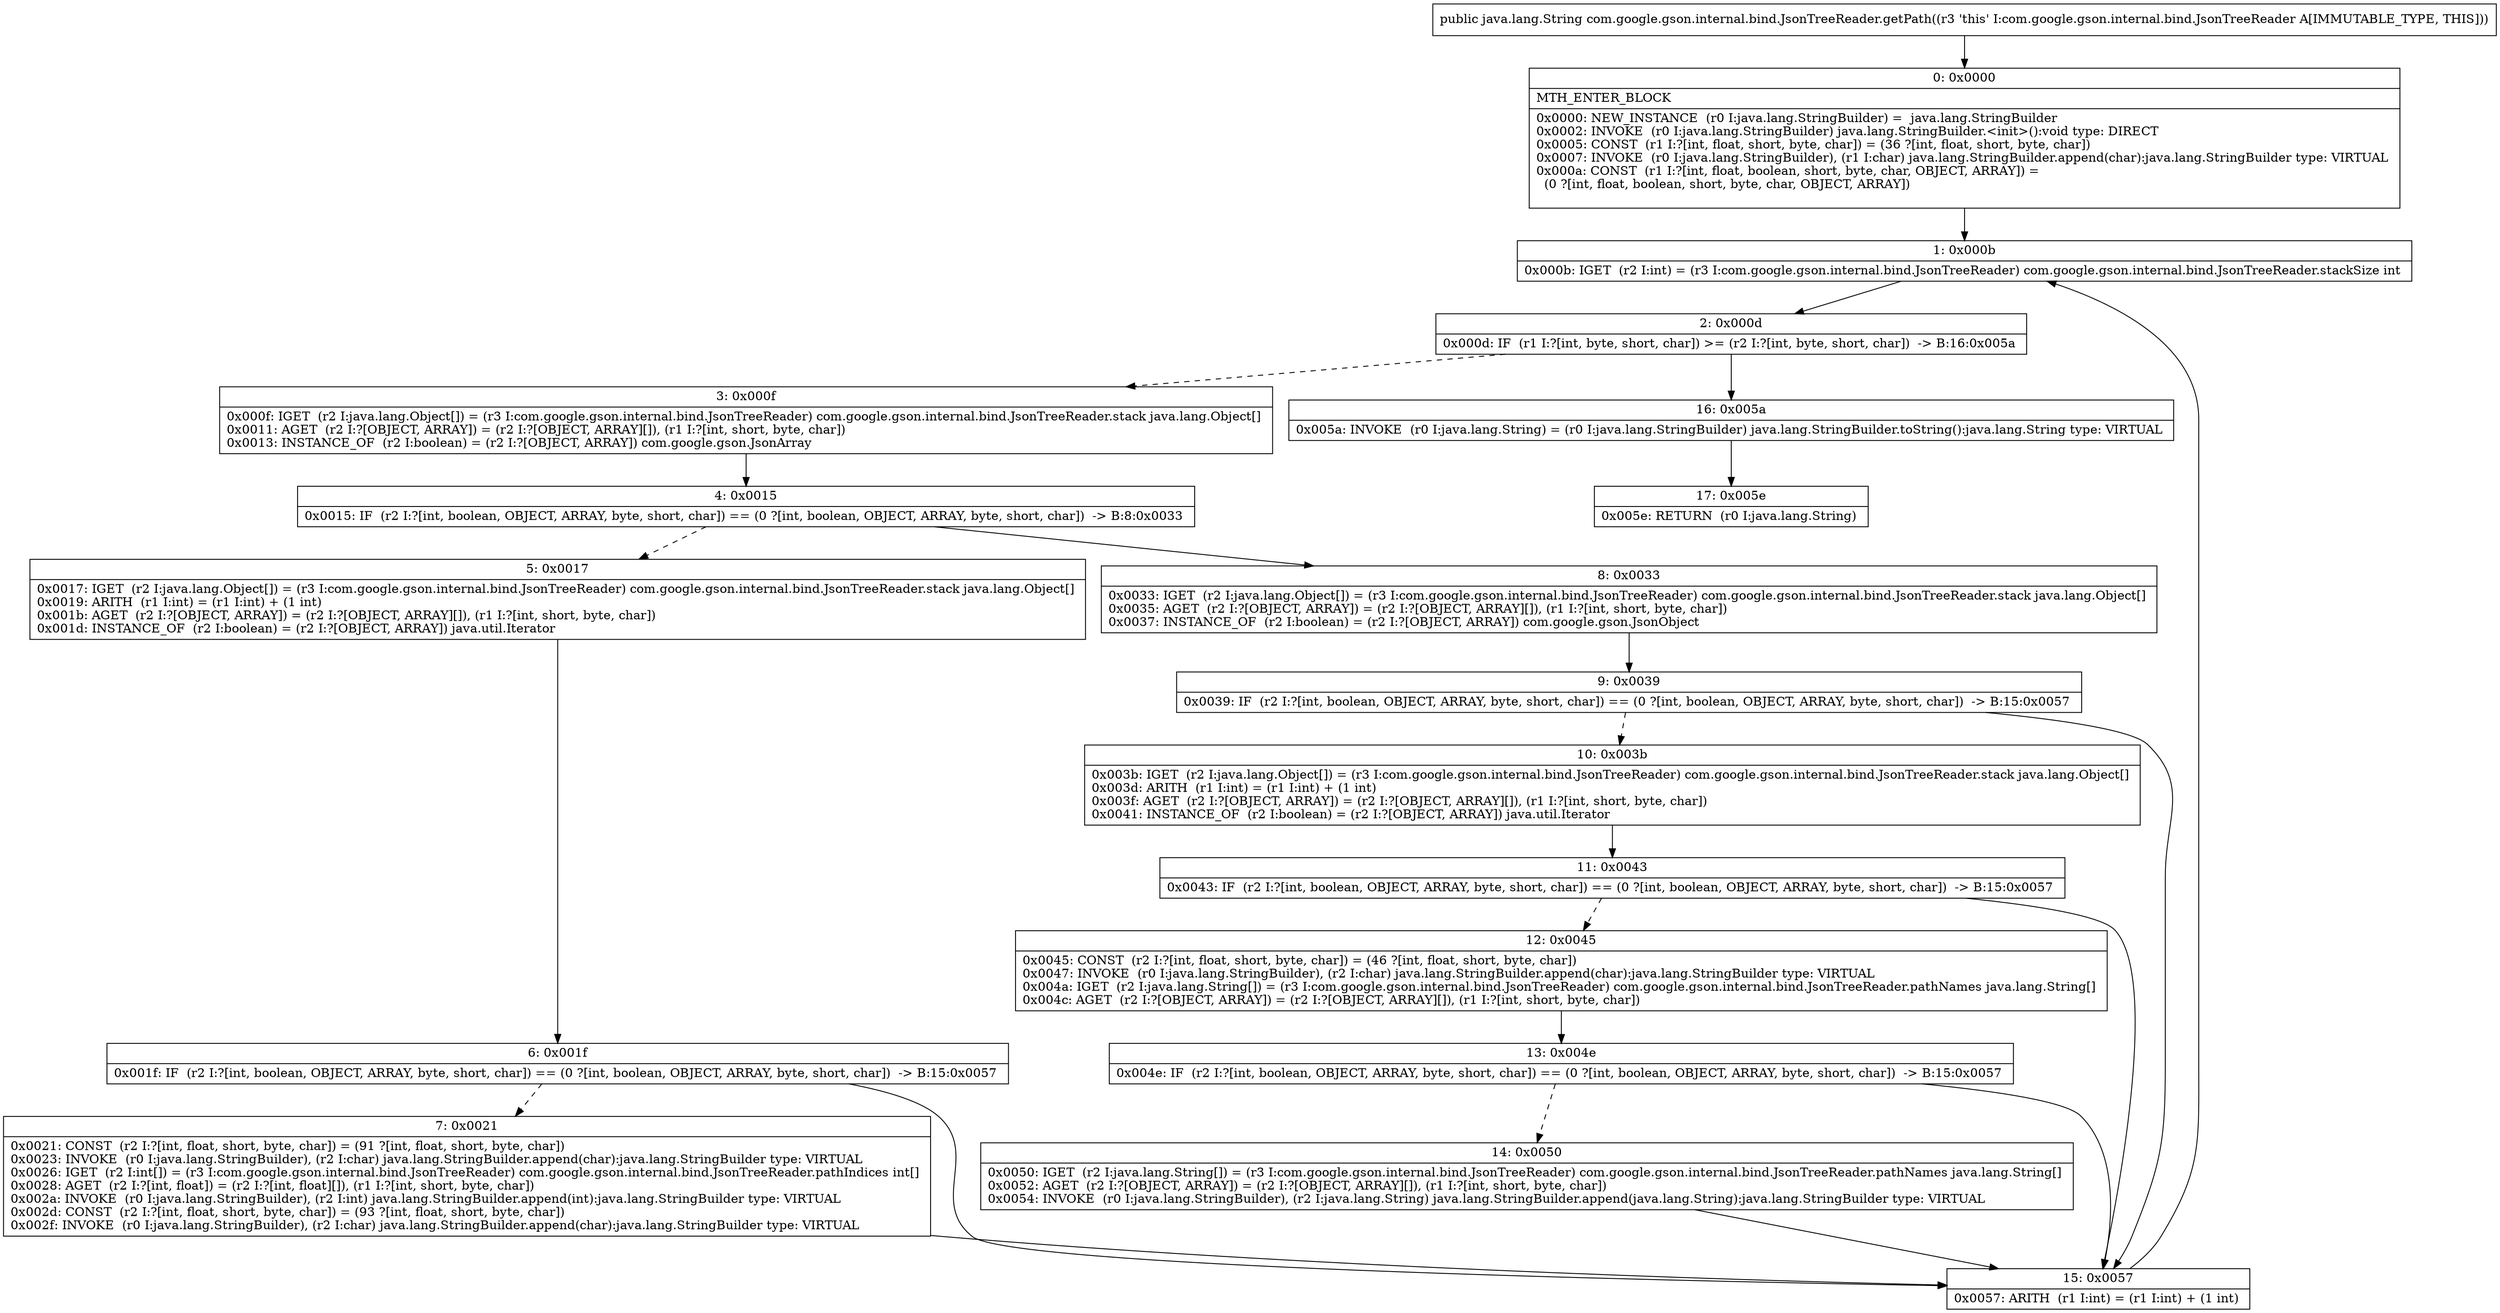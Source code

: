 digraph "CFG forcom.google.gson.internal.bind.JsonTreeReader.getPath()Ljava\/lang\/String;" {
Node_0 [shape=record,label="{0\:\ 0x0000|MTH_ENTER_BLOCK\l|0x0000: NEW_INSTANCE  (r0 I:java.lang.StringBuilder) =  java.lang.StringBuilder \l0x0002: INVOKE  (r0 I:java.lang.StringBuilder) java.lang.StringBuilder.\<init\>():void type: DIRECT \l0x0005: CONST  (r1 I:?[int, float, short, byte, char]) = (36 ?[int, float, short, byte, char]) \l0x0007: INVOKE  (r0 I:java.lang.StringBuilder), (r1 I:char) java.lang.StringBuilder.append(char):java.lang.StringBuilder type: VIRTUAL \l0x000a: CONST  (r1 I:?[int, float, boolean, short, byte, char, OBJECT, ARRAY]) = \l  (0 ?[int, float, boolean, short, byte, char, OBJECT, ARRAY])\l \l}"];
Node_1 [shape=record,label="{1\:\ 0x000b|0x000b: IGET  (r2 I:int) = (r3 I:com.google.gson.internal.bind.JsonTreeReader) com.google.gson.internal.bind.JsonTreeReader.stackSize int \l}"];
Node_2 [shape=record,label="{2\:\ 0x000d|0x000d: IF  (r1 I:?[int, byte, short, char]) \>= (r2 I:?[int, byte, short, char])  \-\> B:16:0x005a \l}"];
Node_3 [shape=record,label="{3\:\ 0x000f|0x000f: IGET  (r2 I:java.lang.Object[]) = (r3 I:com.google.gson.internal.bind.JsonTreeReader) com.google.gson.internal.bind.JsonTreeReader.stack java.lang.Object[] \l0x0011: AGET  (r2 I:?[OBJECT, ARRAY]) = (r2 I:?[OBJECT, ARRAY][]), (r1 I:?[int, short, byte, char]) \l0x0013: INSTANCE_OF  (r2 I:boolean) = (r2 I:?[OBJECT, ARRAY]) com.google.gson.JsonArray \l}"];
Node_4 [shape=record,label="{4\:\ 0x0015|0x0015: IF  (r2 I:?[int, boolean, OBJECT, ARRAY, byte, short, char]) == (0 ?[int, boolean, OBJECT, ARRAY, byte, short, char])  \-\> B:8:0x0033 \l}"];
Node_5 [shape=record,label="{5\:\ 0x0017|0x0017: IGET  (r2 I:java.lang.Object[]) = (r3 I:com.google.gson.internal.bind.JsonTreeReader) com.google.gson.internal.bind.JsonTreeReader.stack java.lang.Object[] \l0x0019: ARITH  (r1 I:int) = (r1 I:int) + (1 int) \l0x001b: AGET  (r2 I:?[OBJECT, ARRAY]) = (r2 I:?[OBJECT, ARRAY][]), (r1 I:?[int, short, byte, char]) \l0x001d: INSTANCE_OF  (r2 I:boolean) = (r2 I:?[OBJECT, ARRAY]) java.util.Iterator \l}"];
Node_6 [shape=record,label="{6\:\ 0x001f|0x001f: IF  (r2 I:?[int, boolean, OBJECT, ARRAY, byte, short, char]) == (0 ?[int, boolean, OBJECT, ARRAY, byte, short, char])  \-\> B:15:0x0057 \l}"];
Node_7 [shape=record,label="{7\:\ 0x0021|0x0021: CONST  (r2 I:?[int, float, short, byte, char]) = (91 ?[int, float, short, byte, char]) \l0x0023: INVOKE  (r0 I:java.lang.StringBuilder), (r2 I:char) java.lang.StringBuilder.append(char):java.lang.StringBuilder type: VIRTUAL \l0x0026: IGET  (r2 I:int[]) = (r3 I:com.google.gson.internal.bind.JsonTreeReader) com.google.gson.internal.bind.JsonTreeReader.pathIndices int[] \l0x0028: AGET  (r2 I:?[int, float]) = (r2 I:?[int, float][]), (r1 I:?[int, short, byte, char]) \l0x002a: INVOKE  (r0 I:java.lang.StringBuilder), (r2 I:int) java.lang.StringBuilder.append(int):java.lang.StringBuilder type: VIRTUAL \l0x002d: CONST  (r2 I:?[int, float, short, byte, char]) = (93 ?[int, float, short, byte, char]) \l0x002f: INVOKE  (r0 I:java.lang.StringBuilder), (r2 I:char) java.lang.StringBuilder.append(char):java.lang.StringBuilder type: VIRTUAL \l}"];
Node_8 [shape=record,label="{8\:\ 0x0033|0x0033: IGET  (r2 I:java.lang.Object[]) = (r3 I:com.google.gson.internal.bind.JsonTreeReader) com.google.gson.internal.bind.JsonTreeReader.stack java.lang.Object[] \l0x0035: AGET  (r2 I:?[OBJECT, ARRAY]) = (r2 I:?[OBJECT, ARRAY][]), (r1 I:?[int, short, byte, char]) \l0x0037: INSTANCE_OF  (r2 I:boolean) = (r2 I:?[OBJECT, ARRAY]) com.google.gson.JsonObject \l}"];
Node_9 [shape=record,label="{9\:\ 0x0039|0x0039: IF  (r2 I:?[int, boolean, OBJECT, ARRAY, byte, short, char]) == (0 ?[int, boolean, OBJECT, ARRAY, byte, short, char])  \-\> B:15:0x0057 \l}"];
Node_10 [shape=record,label="{10\:\ 0x003b|0x003b: IGET  (r2 I:java.lang.Object[]) = (r3 I:com.google.gson.internal.bind.JsonTreeReader) com.google.gson.internal.bind.JsonTreeReader.stack java.lang.Object[] \l0x003d: ARITH  (r1 I:int) = (r1 I:int) + (1 int) \l0x003f: AGET  (r2 I:?[OBJECT, ARRAY]) = (r2 I:?[OBJECT, ARRAY][]), (r1 I:?[int, short, byte, char]) \l0x0041: INSTANCE_OF  (r2 I:boolean) = (r2 I:?[OBJECT, ARRAY]) java.util.Iterator \l}"];
Node_11 [shape=record,label="{11\:\ 0x0043|0x0043: IF  (r2 I:?[int, boolean, OBJECT, ARRAY, byte, short, char]) == (0 ?[int, boolean, OBJECT, ARRAY, byte, short, char])  \-\> B:15:0x0057 \l}"];
Node_12 [shape=record,label="{12\:\ 0x0045|0x0045: CONST  (r2 I:?[int, float, short, byte, char]) = (46 ?[int, float, short, byte, char]) \l0x0047: INVOKE  (r0 I:java.lang.StringBuilder), (r2 I:char) java.lang.StringBuilder.append(char):java.lang.StringBuilder type: VIRTUAL \l0x004a: IGET  (r2 I:java.lang.String[]) = (r3 I:com.google.gson.internal.bind.JsonTreeReader) com.google.gson.internal.bind.JsonTreeReader.pathNames java.lang.String[] \l0x004c: AGET  (r2 I:?[OBJECT, ARRAY]) = (r2 I:?[OBJECT, ARRAY][]), (r1 I:?[int, short, byte, char]) \l}"];
Node_13 [shape=record,label="{13\:\ 0x004e|0x004e: IF  (r2 I:?[int, boolean, OBJECT, ARRAY, byte, short, char]) == (0 ?[int, boolean, OBJECT, ARRAY, byte, short, char])  \-\> B:15:0x0057 \l}"];
Node_14 [shape=record,label="{14\:\ 0x0050|0x0050: IGET  (r2 I:java.lang.String[]) = (r3 I:com.google.gson.internal.bind.JsonTreeReader) com.google.gson.internal.bind.JsonTreeReader.pathNames java.lang.String[] \l0x0052: AGET  (r2 I:?[OBJECT, ARRAY]) = (r2 I:?[OBJECT, ARRAY][]), (r1 I:?[int, short, byte, char]) \l0x0054: INVOKE  (r0 I:java.lang.StringBuilder), (r2 I:java.lang.String) java.lang.StringBuilder.append(java.lang.String):java.lang.StringBuilder type: VIRTUAL \l}"];
Node_15 [shape=record,label="{15\:\ 0x0057|0x0057: ARITH  (r1 I:int) = (r1 I:int) + (1 int) \l}"];
Node_16 [shape=record,label="{16\:\ 0x005a|0x005a: INVOKE  (r0 I:java.lang.String) = (r0 I:java.lang.StringBuilder) java.lang.StringBuilder.toString():java.lang.String type: VIRTUAL \l}"];
Node_17 [shape=record,label="{17\:\ 0x005e|0x005e: RETURN  (r0 I:java.lang.String) \l}"];
MethodNode[shape=record,label="{public java.lang.String com.google.gson.internal.bind.JsonTreeReader.getPath((r3 'this' I:com.google.gson.internal.bind.JsonTreeReader A[IMMUTABLE_TYPE, THIS])) }"];
MethodNode -> Node_0;
Node_0 -> Node_1;
Node_1 -> Node_2;
Node_2 -> Node_3[style=dashed];
Node_2 -> Node_16;
Node_3 -> Node_4;
Node_4 -> Node_5[style=dashed];
Node_4 -> Node_8;
Node_5 -> Node_6;
Node_6 -> Node_7[style=dashed];
Node_6 -> Node_15;
Node_7 -> Node_15;
Node_8 -> Node_9;
Node_9 -> Node_10[style=dashed];
Node_9 -> Node_15;
Node_10 -> Node_11;
Node_11 -> Node_12[style=dashed];
Node_11 -> Node_15;
Node_12 -> Node_13;
Node_13 -> Node_14[style=dashed];
Node_13 -> Node_15;
Node_14 -> Node_15;
Node_15 -> Node_1;
Node_16 -> Node_17;
}

